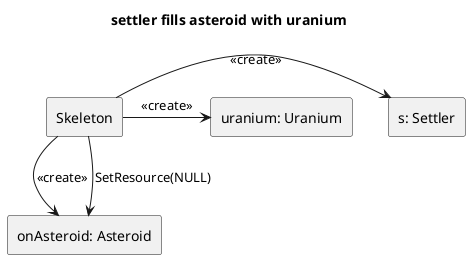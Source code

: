 @startuml

title "settler fills asteroid with uranium"

rectangle "s: Settler" as settler
rectangle "onAsteroid: Asteroid" as onAsteroid
rectangle "uranium: Uranium" as uranium
rectangle "Skeleton" as skeleton

skeleton->settler : <<create>>
skeleton->onAsteroid: <<create>>
skeleton->uranium: <<create>>

skeleton-down->onAsteroid: SetResource(NULL)

@enduml